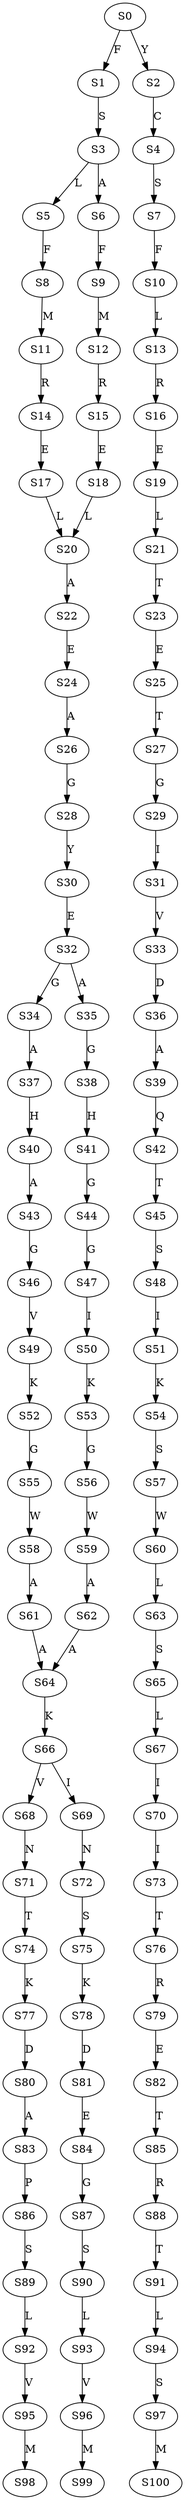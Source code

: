 strict digraph  {
	S0 -> S1 [ label = F ];
	S0 -> S2 [ label = Y ];
	S1 -> S3 [ label = S ];
	S2 -> S4 [ label = C ];
	S3 -> S5 [ label = L ];
	S3 -> S6 [ label = A ];
	S4 -> S7 [ label = S ];
	S5 -> S8 [ label = F ];
	S6 -> S9 [ label = F ];
	S7 -> S10 [ label = F ];
	S8 -> S11 [ label = M ];
	S9 -> S12 [ label = M ];
	S10 -> S13 [ label = L ];
	S11 -> S14 [ label = R ];
	S12 -> S15 [ label = R ];
	S13 -> S16 [ label = R ];
	S14 -> S17 [ label = E ];
	S15 -> S18 [ label = E ];
	S16 -> S19 [ label = E ];
	S17 -> S20 [ label = L ];
	S18 -> S20 [ label = L ];
	S19 -> S21 [ label = L ];
	S20 -> S22 [ label = A ];
	S21 -> S23 [ label = T ];
	S22 -> S24 [ label = E ];
	S23 -> S25 [ label = E ];
	S24 -> S26 [ label = A ];
	S25 -> S27 [ label = T ];
	S26 -> S28 [ label = G ];
	S27 -> S29 [ label = G ];
	S28 -> S30 [ label = Y ];
	S29 -> S31 [ label = I ];
	S30 -> S32 [ label = E ];
	S31 -> S33 [ label = V ];
	S32 -> S34 [ label = G ];
	S32 -> S35 [ label = A ];
	S33 -> S36 [ label = D ];
	S34 -> S37 [ label = A ];
	S35 -> S38 [ label = G ];
	S36 -> S39 [ label = A ];
	S37 -> S40 [ label = H ];
	S38 -> S41 [ label = H ];
	S39 -> S42 [ label = Q ];
	S40 -> S43 [ label = A ];
	S41 -> S44 [ label = G ];
	S42 -> S45 [ label = T ];
	S43 -> S46 [ label = G ];
	S44 -> S47 [ label = G ];
	S45 -> S48 [ label = S ];
	S46 -> S49 [ label = V ];
	S47 -> S50 [ label = I ];
	S48 -> S51 [ label = I ];
	S49 -> S52 [ label = K ];
	S50 -> S53 [ label = K ];
	S51 -> S54 [ label = K ];
	S52 -> S55 [ label = G ];
	S53 -> S56 [ label = G ];
	S54 -> S57 [ label = S ];
	S55 -> S58 [ label = W ];
	S56 -> S59 [ label = W ];
	S57 -> S60 [ label = W ];
	S58 -> S61 [ label = A ];
	S59 -> S62 [ label = A ];
	S60 -> S63 [ label = L ];
	S61 -> S64 [ label = A ];
	S62 -> S64 [ label = A ];
	S63 -> S65 [ label = S ];
	S64 -> S66 [ label = K ];
	S65 -> S67 [ label = L ];
	S66 -> S68 [ label = V ];
	S66 -> S69 [ label = I ];
	S67 -> S70 [ label = I ];
	S68 -> S71 [ label = N ];
	S69 -> S72 [ label = N ];
	S70 -> S73 [ label = I ];
	S71 -> S74 [ label = T ];
	S72 -> S75 [ label = S ];
	S73 -> S76 [ label = T ];
	S74 -> S77 [ label = K ];
	S75 -> S78 [ label = K ];
	S76 -> S79 [ label = R ];
	S77 -> S80 [ label = D ];
	S78 -> S81 [ label = D ];
	S79 -> S82 [ label = E ];
	S80 -> S83 [ label = A ];
	S81 -> S84 [ label = E ];
	S82 -> S85 [ label = T ];
	S83 -> S86 [ label = P ];
	S84 -> S87 [ label = G ];
	S85 -> S88 [ label = R ];
	S86 -> S89 [ label = S ];
	S87 -> S90 [ label = S ];
	S88 -> S91 [ label = T ];
	S89 -> S92 [ label = L ];
	S90 -> S93 [ label = L ];
	S91 -> S94 [ label = L ];
	S92 -> S95 [ label = V ];
	S93 -> S96 [ label = V ];
	S94 -> S97 [ label = S ];
	S95 -> S98 [ label = M ];
	S96 -> S99 [ label = M ];
	S97 -> S100 [ label = M ];
}
